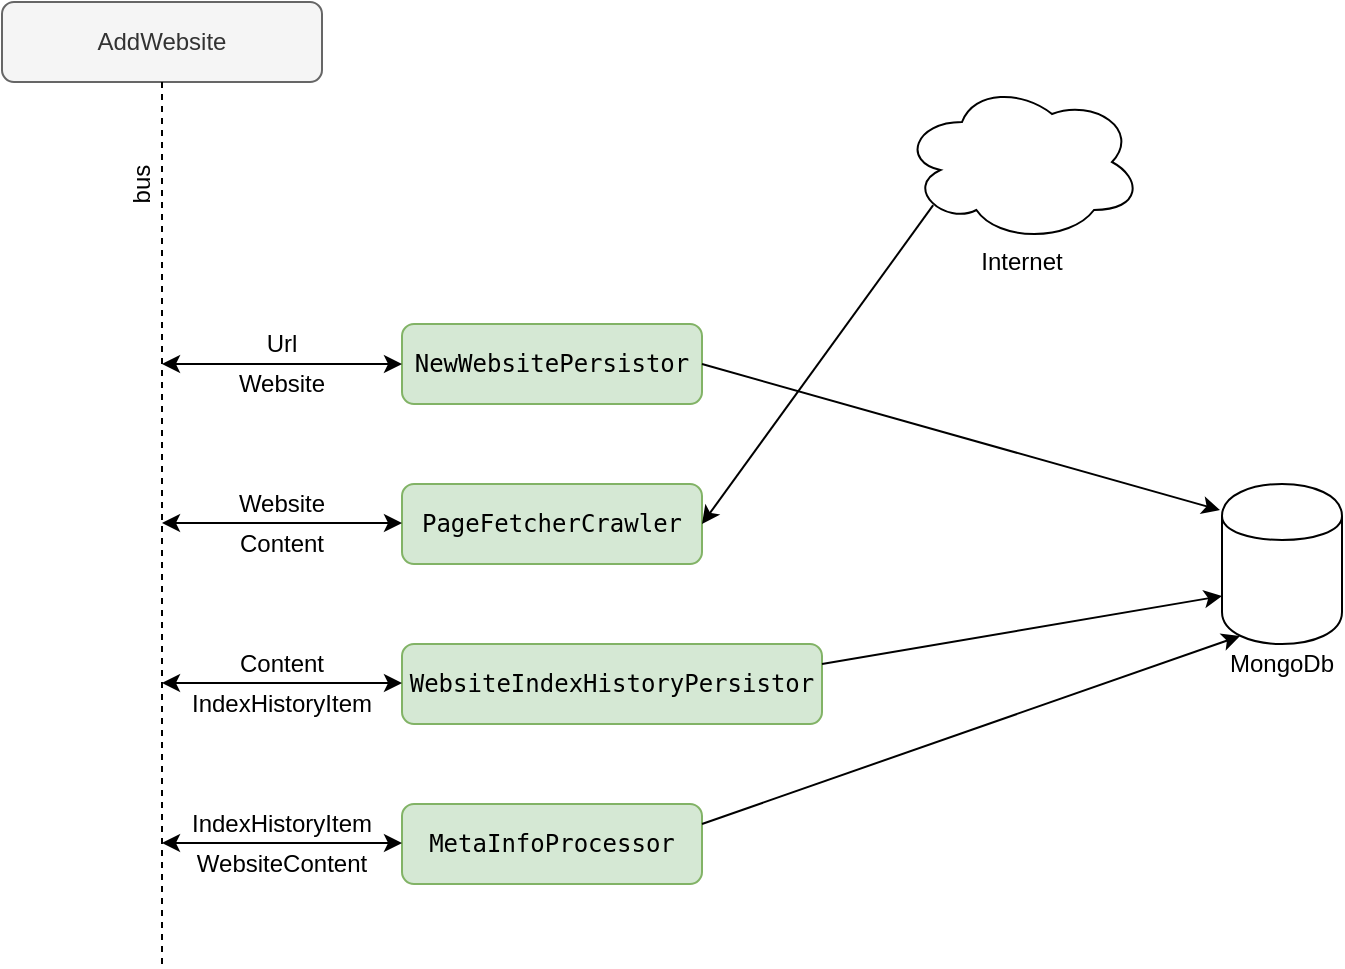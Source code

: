 <mxfile version="12.5.1" type="device"><diagram id="C5RBs43oDa-KdzZeNtuy" name="Page-1"><mxGraphModel dx="1422" dy="839" grid="1" gridSize="10" guides="1" tooltips="1" connect="1" arrows="1" fold="1" page="1" pageScale="1" pageWidth="827" pageHeight="1169" math="0" shadow="0"><root><mxCell id="WIyWlLk6GJQsqaUBKTNV-0"/><mxCell id="WIyWlLk6GJQsqaUBKTNV-1" parent="WIyWlLk6GJQsqaUBKTNV-0"/><mxCell id="WIyWlLk6GJQsqaUBKTNV-3" value="AddWebsite" style="rounded=1;whiteSpace=wrap;html=1;fontSize=12;glass=0;strokeWidth=1;shadow=0;fillColor=#f5f5f5;strokeColor=#666666;fontColor=#333333;" parent="WIyWlLk6GJQsqaUBKTNV-1" vertex="1"><mxGeometry x="120" y="79" width="160" height="40" as="geometry"/></mxCell><mxCell id="WIyWlLk6GJQsqaUBKTNV-12" value="&lt;pre style=&quot;font-family: &amp;#34;dejavu sans mono&amp;#34;&quot;&gt;MetaInfoProcessor&lt;/pre&gt;" style="rounded=1;whiteSpace=wrap;html=1;fontSize=12;glass=0;strokeWidth=1;shadow=0;fillColor=#d5e8d4;strokeColor=#82b366;" parent="WIyWlLk6GJQsqaUBKTNV-1" vertex="1"><mxGeometry x="320" y="480" width="150" height="40" as="geometry"/></mxCell><mxCell id="lHUkVerEYKETo7nYPlY8-0" value="&lt;pre style=&quot;font-family: &amp;#34;dejavu sans mono&amp;#34;&quot;&gt;WebsiteIndexHistoryPersistor&lt;/pre&gt;" style="rounded=1;whiteSpace=wrap;html=1;fontSize=12;glass=0;strokeWidth=1;shadow=0;fillColor=#d5e8d4;strokeColor=#82b366;" parent="WIyWlLk6GJQsqaUBKTNV-1" vertex="1"><mxGeometry x="320" y="400" width="210" height="40" as="geometry"/></mxCell><mxCell id="lHUkVerEYKETo7nYPlY8-1" value="&lt;pre&gt;&lt;font face=&quot;dejavu sans mono&quot;&gt;NewWebsitePersistor&lt;span style=&quot;background-color: rgb(255 , 255 , 255)&quot;&gt;&lt;br&gt;&lt;/span&gt;&lt;/font&gt;&lt;/pre&gt;" style="rounded=1;whiteSpace=wrap;html=1;fontSize=12;glass=0;strokeWidth=1;shadow=0;fillColor=#d5e8d4;strokeColor=#82b366;" parent="WIyWlLk6GJQsqaUBKTNV-1" vertex="1"><mxGeometry x="320" y="240" width="150" height="40" as="geometry"/></mxCell><mxCell id="lHUkVerEYKETo7nYPlY8-2" value="" style="shape=cylinder;whiteSpace=wrap;html=1;boundedLbl=1;backgroundOutline=1;" parent="WIyWlLk6GJQsqaUBKTNV-1" vertex="1"><mxGeometry x="730" y="320" width="60" height="80" as="geometry"/></mxCell><mxCell id="lHUkVerEYKETo7nYPlY8-3" value="" style="endArrow=none;dashed=1;html=1;" parent="WIyWlLk6GJQsqaUBKTNV-1" target="WIyWlLk6GJQsqaUBKTNV-3" edge="1"><mxGeometry width="50" height="50" relative="1" as="geometry"><mxPoint x="200" y="560" as="sourcePoint"/><mxPoint x="120" y="160" as="targetPoint"/></mxGeometry></mxCell><mxCell id="lHUkVerEYKETo7nYPlY8-7" value="bus" style="text;html=1;strokeColor=none;fillColor=none;align=center;verticalAlign=middle;whiteSpace=wrap;rounded=0;rotation=-90;" parent="WIyWlLk6GJQsqaUBKTNV-1" vertex="1"><mxGeometry x="170" y="160" width="40" height="20" as="geometry"/></mxCell><mxCell id="lHUkVerEYKETo7nYPlY8-10" value="" style="endArrow=classic;startArrow=classic;html=1;entryX=0;entryY=0.5;entryDx=0;entryDy=0;" parent="WIyWlLk6GJQsqaUBKTNV-1" target="lHUkVerEYKETo7nYPlY8-1" edge="1"><mxGeometry width="50" height="50" relative="1" as="geometry"><mxPoint x="200" y="260" as="sourcePoint"/><mxPoint x="170" y="580" as="targetPoint"/></mxGeometry></mxCell><mxCell id="lHUkVerEYKETo7nYPlY8-11" value="" style="endArrow=classic;startArrow=classic;html=1;entryX=0;entryY=0.5;entryDx=0;entryDy=0;" parent="WIyWlLk6GJQsqaUBKTNV-1" edge="1"><mxGeometry width="50" height="50" relative="1" as="geometry"><mxPoint x="200" y="419.5" as="sourcePoint"/><mxPoint x="320" y="419.5" as="targetPoint"/></mxGeometry></mxCell><mxCell id="lHUkVerEYKETo7nYPlY8-12" value="" style="endArrow=classic;startArrow=classic;html=1;entryX=0;entryY=0.5;entryDx=0;entryDy=0;" parent="WIyWlLk6GJQsqaUBKTNV-1" edge="1"><mxGeometry width="50" height="50" relative="1" as="geometry"><mxPoint x="200" y="499.5" as="sourcePoint"/><mxPoint x="320" y="499.5" as="targetPoint"/></mxGeometry></mxCell><mxCell id="lHUkVerEYKETo7nYPlY8-13" value="Url" style="text;html=1;strokeColor=none;fillColor=none;align=center;verticalAlign=middle;whiteSpace=wrap;rounded=0;" parent="WIyWlLk6GJQsqaUBKTNV-1" vertex="1"><mxGeometry x="240" y="240" width="40" height="20" as="geometry"/></mxCell><mxCell id="lHUkVerEYKETo7nYPlY8-15" value="Website" style="text;html=1;strokeColor=none;fillColor=none;align=center;verticalAlign=middle;whiteSpace=wrap;rounded=0;" parent="WIyWlLk6GJQsqaUBKTNV-1" vertex="1"><mxGeometry x="240" y="260" width="40" height="20" as="geometry"/></mxCell><mxCell id="lHUkVerEYKETo7nYPlY8-16" value="&lt;pre style=&quot;font-family: &amp;#34;dejavu sans mono&amp;#34;&quot;&gt;PageFetcherCrawler&lt;/pre&gt;" style="rounded=1;whiteSpace=wrap;html=1;fontSize=12;glass=0;strokeWidth=1;shadow=0;fillColor=#d5e8d4;strokeColor=#82b366;" parent="WIyWlLk6GJQsqaUBKTNV-1" vertex="1"><mxGeometry x="320" y="320" width="150" height="40" as="geometry"/></mxCell><mxCell id="lHUkVerEYKETo7nYPlY8-17" value="" style="endArrow=classic;startArrow=classic;html=1;entryX=0;entryY=0.5;entryDx=0;entryDy=0;" parent="WIyWlLk6GJQsqaUBKTNV-1" edge="1"><mxGeometry width="50" height="50" relative="1" as="geometry"><mxPoint x="200" y="339.5" as="sourcePoint"/><mxPoint x="320" y="339.5" as="targetPoint"/></mxGeometry></mxCell><mxCell id="lHUkVerEYKETo7nYPlY8-18" value="Website" style="text;html=1;strokeColor=none;fillColor=none;align=center;verticalAlign=middle;whiteSpace=wrap;rounded=0;" parent="WIyWlLk6GJQsqaUBKTNV-1" vertex="1"><mxGeometry x="240" y="320" width="40" height="20" as="geometry"/></mxCell><mxCell id="lHUkVerEYKETo7nYPlY8-19" value="Content" style="text;html=1;strokeColor=none;fillColor=none;align=center;verticalAlign=middle;whiteSpace=wrap;rounded=0;" parent="WIyWlLk6GJQsqaUBKTNV-1" vertex="1"><mxGeometry x="240" y="340" width="40" height="20" as="geometry"/></mxCell><mxCell id="lHUkVerEYKETo7nYPlY8-20" value="Content" style="text;html=1;strokeColor=none;fillColor=none;align=center;verticalAlign=middle;whiteSpace=wrap;rounded=0;" parent="WIyWlLk6GJQsqaUBKTNV-1" vertex="1"><mxGeometry x="240" y="400" width="40" height="20" as="geometry"/></mxCell><mxCell id="lHUkVerEYKETo7nYPlY8-21" value="IndexHistoryItem" style="text;html=1;strokeColor=none;fillColor=none;align=center;verticalAlign=middle;whiteSpace=wrap;rounded=0;" parent="WIyWlLk6GJQsqaUBKTNV-1" vertex="1"><mxGeometry x="240" y="420" width="40" height="20" as="geometry"/></mxCell><mxCell id="lHUkVerEYKETo7nYPlY8-22" value="IndexHistoryItem" style="text;html=1;strokeColor=none;fillColor=none;align=center;verticalAlign=middle;whiteSpace=wrap;rounded=0;" parent="WIyWlLk6GJQsqaUBKTNV-1" vertex="1"><mxGeometry x="240" y="480" width="40" height="20" as="geometry"/></mxCell><mxCell id="lHUkVerEYKETo7nYPlY8-23" value="MongoDb" style="text;html=1;strokeColor=none;fillColor=none;align=center;verticalAlign=middle;whiteSpace=wrap;rounded=0;" parent="WIyWlLk6GJQsqaUBKTNV-1" vertex="1"><mxGeometry x="740" y="400" width="40" height="20" as="geometry"/></mxCell><mxCell id="akvAxc3UG5LXziEUgdxY-0" value="" style="endArrow=classic;html=1;exitX=1;exitY=0.5;exitDx=0;exitDy=0;entryX=-0.017;entryY=0.163;entryDx=0;entryDy=0;entryPerimeter=0;" edge="1" parent="WIyWlLk6GJQsqaUBKTNV-1" target="lHUkVerEYKETo7nYPlY8-2"><mxGeometry width="50" height="50" relative="1" as="geometry"><mxPoint x="470" y="260" as="sourcePoint"/><mxPoint x="550" y="190" as="targetPoint"/></mxGeometry></mxCell><mxCell id="akvAxc3UG5LXziEUgdxY-2" value="" style="ellipse;shape=cloud;whiteSpace=wrap;html=1;" vertex="1" parent="WIyWlLk6GJQsqaUBKTNV-1"><mxGeometry x="570" y="119" width="120" height="80" as="geometry"/></mxCell><mxCell id="akvAxc3UG5LXziEUgdxY-3" value="Internet" style="text;html=1;strokeColor=none;fillColor=none;align=center;verticalAlign=middle;whiteSpace=wrap;rounded=0;" vertex="1" parent="WIyWlLk6GJQsqaUBKTNV-1"><mxGeometry x="610" y="199" width="40" height="20" as="geometry"/></mxCell><mxCell id="akvAxc3UG5LXziEUgdxY-4" value="" style="endArrow=classic;html=1;exitX=0.13;exitY=0.77;exitDx=0;exitDy=0;exitPerimeter=0;entryX=1;entryY=0.5;entryDx=0;entryDy=0;" edge="1" parent="WIyWlLk6GJQsqaUBKTNV-1" source="akvAxc3UG5LXziEUgdxY-2" target="lHUkVerEYKETo7nYPlY8-16"><mxGeometry width="50" height="50" relative="1" as="geometry"><mxPoint x="120" y="690" as="sourcePoint"/><mxPoint x="170" y="640" as="targetPoint"/></mxGeometry></mxCell><mxCell id="akvAxc3UG5LXziEUgdxY-5" value="" style="endArrow=classic;html=1;exitX=1;exitY=0.25;exitDx=0;exitDy=0;entryX=0;entryY=0.7;entryDx=0;entryDy=0;" edge="1" parent="WIyWlLk6GJQsqaUBKTNV-1" source="lHUkVerEYKETo7nYPlY8-0" target="lHUkVerEYKETo7nYPlY8-2"><mxGeometry width="50" height="50" relative="1" as="geometry"><mxPoint x="120" y="690" as="sourcePoint"/><mxPoint x="170" y="640" as="targetPoint"/></mxGeometry></mxCell><mxCell id="akvAxc3UG5LXziEUgdxY-6" value="WebsiteContent" style="text;html=1;strokeColor=none;fillColor=none;align=center;verticalAlign=middle;whiteSpace=wrap;rounded=0;" vertex="1" parent="WIyWlLk6GJQsqaUBKTNV-1"><mxGeometry x="240" y="500" width="40" height="20" as="geometry"/></mxCell><mxCell id="akvAxc3UG5LXziEUgdxY-7" value="" style="endArrow=classic;html=1;entryX=0.15;entryY=0.95;entryDx=0;entryDy=0;entryPerimeter=0;exitX=1;exitY=0.25;exitDx=0;exitDy=0;" edge="1" parent="WIyWlLk6GJQsqaUBKTNV-1" source="WIyWlLk6GJQsqaUBKTNV-12" target="lHUkVerEYKETo7nYPlY8-2"><mxGeometry width="50" height="50" relative="1" as="geometry"><mxPoint x="120" y="630" as="sourcePoint"/><mxPoint x="170" y="580" as="targetPoint"/></mxGeometry></mxCell></root></mxGraphModel></diagram></mxfile>